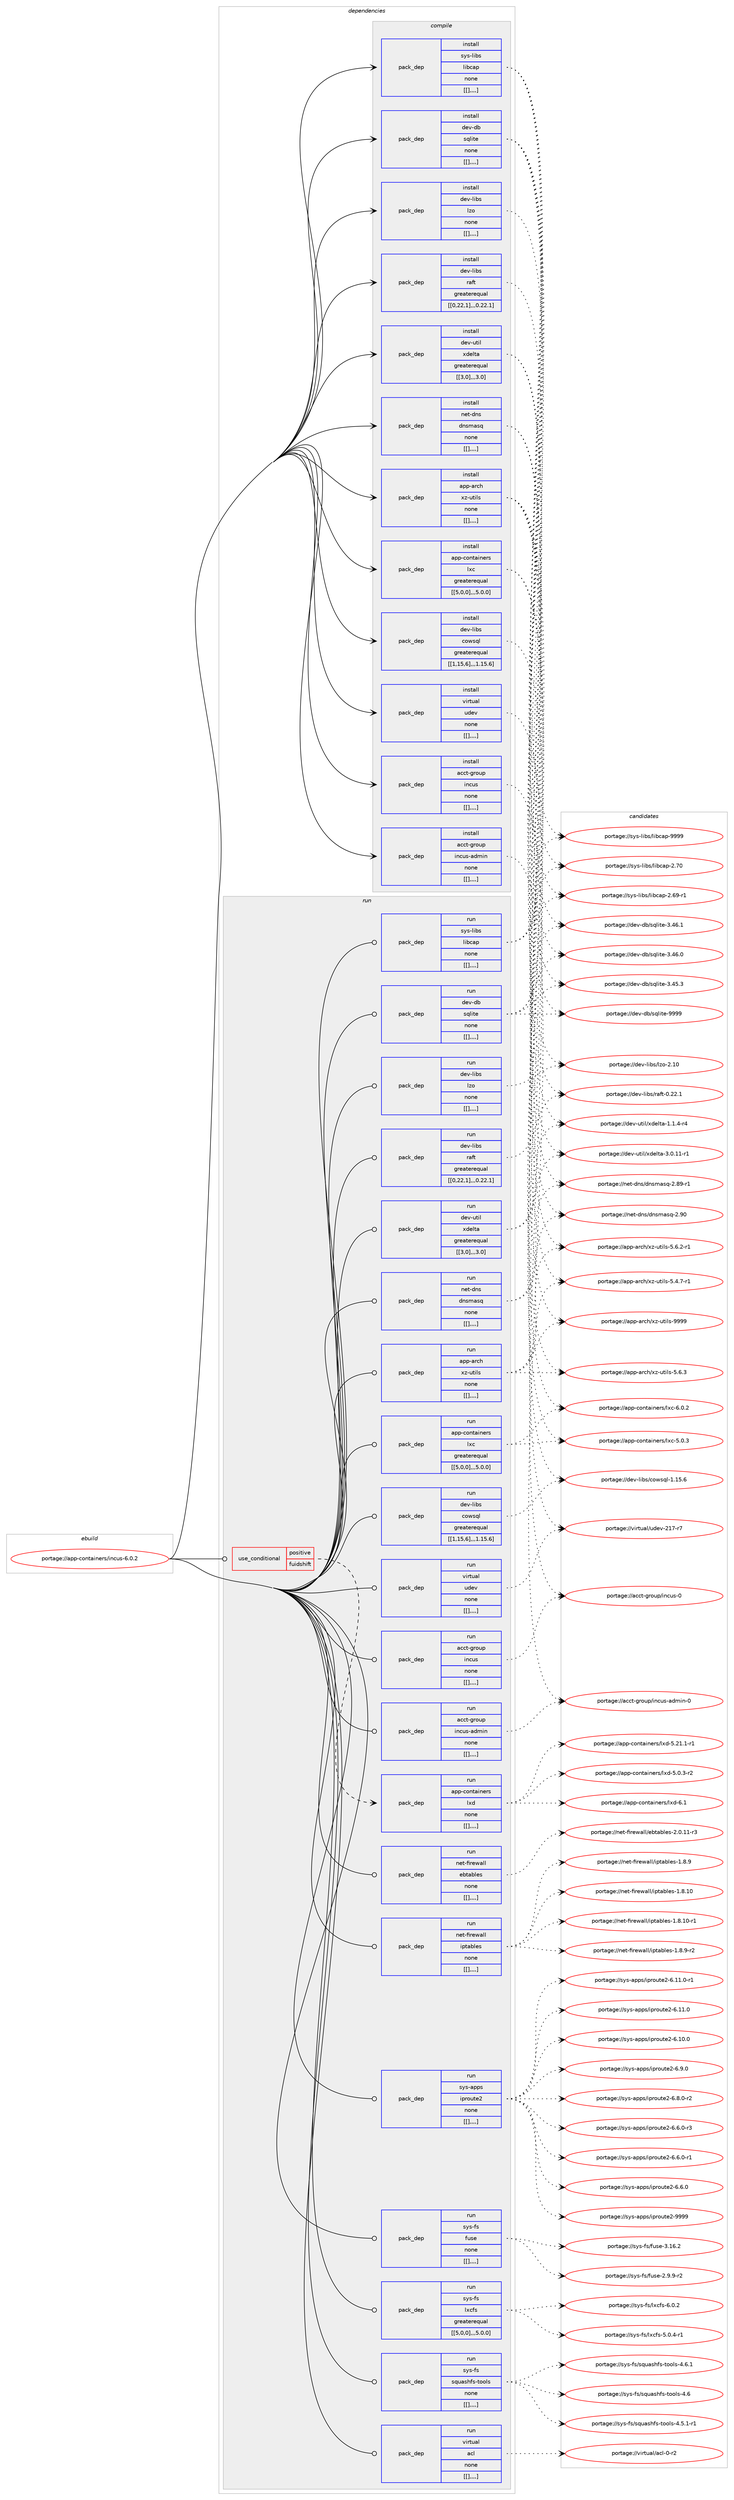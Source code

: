 digraph prolog {

# *************
# Graph options
# *************

newrank=true;
concentrate=true;
compound=true;
graph [rankdir=LR,fontname=Helvetica,fontsize=10,ranksep=1.5];#, ranksep=2.5, nodesep=0.2];
edge  [arrowhead=vee];
node  [fontname=Helvetica,fontsize=10];

# **********
# The ebuild
# **********

subgraph cluster_leftcol {
color=gray;
label=<<i>ebuild</i>>;
id [label="portage://app-containers/incus-6.0.2", color=red, width=4, href="../app-containers/incus-6.0.2.svg"];
}

# ****************
# The dependencies
# ****************

subgraph cluster_midcol {
color=gray;
label=<<i>dependencies</i>>;
subgraph cluster_compile {
fillcolor="#eeeeee";
style=filled;
label=<<i>compile</i>>;
subgraph pack8406 {
dependency11808 [label=<<TABLE BORDER="0" CELLBORDER="1" CELLSPACING="0" CELLPADDING="4" WIDTH="220"><TR><TD ROWSPAN="6" CELLPADDING="30">pack_dep</TD></TR><TR><TD WIDTH="110">install</TD></TR><TR><TD>acct-group</TD></TR><TR><TD>incus</TD></TR><TR><TD>none</TD></TR><TR><TD>[[],,,,]</TD></TR></TABLE>>, shape=none, color=blue];
}
id:e -> dependency11808:w [weight=20,style="solid",arrowhead="vee"];
subgraph pack8440 {
dependency11823 [label=<<TABLE BORDER="0" CELLBORDER="1" CELLSPACING="0" CELLPADDING="4" WIDTH="220"><TR><TD ROWSPAN="6" CELLPADDING="30">pack_dep</TD></TR><TR><TD WIDTH="110">install</TD></TR><TR><TD>acct-group</TD></TR><TR><TD>incus-admin</TD></TR><TR><TD>none</TD></TR><TR><TD>[[],,,,]</TD></TR></TABLE>>, shape=none, color=blue];
}
id:e -> dependency11823:w [weight=20,style="solid",arrowhead="vee"];
subgraph pack8454 {
dependency11870 [label=<<TABLE BORDER="0" CELLBORDER="1" CELLSPACING="0" CELLPADDING="4" WIDTH="220"><TR><TD ROWSPAN="6" CELLPADDING="30">pack_dep</TD></TR><TR><TD WIDTH="110">install</TD></TR><TR><TD>app-arch</TD></TR><TR><TD>xz-utils</TD></TR><TR><TD>none</TD></TR><TR><TD>[[],,,,]</TD></TR></TABLE>>, shape=none, color=blue];
}
id:e -> dependency11870:w [weight=20,style="solid",arrowhead="vee"];
subgraph pack8509 {
dependency11909 [label=<<TABLE BORDER="0" CELLBORDER="1" CELLSPACING="0" CELLPADDING="4" WIDTH="220"><TR><TD ROWSPAN="6" CELLPADDING="30">pack_dep</TD></TR><TR><TD WIDTH="110">install</TD></TR><TR><TD>app-containers</TD></TR><TR><TD>lxc</TD></TR><TR><TD>greaterequal</TD></TR><TR><TD>[[5,0,0],,,5.0.0]</TD></TR></TABLE>>, shape=none, color=blue];
}
id:e -> dependency11909:w [weight=20,style="solid",arrowhead="vee"];
subgraph pack8519 {
dependency11944 [label=<<TABLE BORDER="0" CELLBORDER="1" CELLSPACING="0" CELLPADDING="4" WIDTH="220"><TR><TD ROWSPAN="6" CELLPADDING="30">pack_dep</TD></TR><TR><TD WIDTH="110">install</TD></TR><TR><TD>dev-db</TD></TR><TR><TD>sqlite</TD></TR><TR><TD>none</TD></TR><TR><TD>[[],,,,]</TD></TR></TABLE>>, shape=none, color=blue];
}
id:e -> dependency11944:w [weight=20,style="solid",arrowhead="vee"];
subgraph pack8536 {
dependency11982 [label=<<TABLE BORDER="0" CELLBORDER="1" CELLSPACING="0" CELLPADDING="4" WIDTH="220"><TR><TD ROWSPAN="6" CELLPADDING="30">pack_dep</TD></TR><TR><TD WIDTH="110">install</TD></TR><TR><TD>dev-libs</TD></TR><TR><TD>cowsql</TD></TR><TR><TD>greaterequal</TD></TR><TR><TD>[[1,15,6],,,1.15.6]</TD></TR></TABLE>>, shape=none, color=blue];
}
id:e -> dependency11982:w [weight=20,style="solid",arrowhead="vee"];
subgraph pack8565 {
dependency11988 [label=<<TABLE BORDER="0" CELLBORDER="1" CELLSPACING="0" CELLPADDING="4" WIDTH="220"><TR><TD ROWSPAN="6" CELLPADDING="30">pack_dep</TD></TR><TR><TD WIDTH="110">install</TD></TR><TR><TD>dev-libs</TD></TR><TR><TD>lzo</TD></TR><TR><TD>none</TD></TR><TR><TD>[[],,,,]</TD></TR></TABLE>>, shape=none, color=blue];
}
id:e -> dependency11988:w [weight=20,style="solid",arrowhead="vee"];
subgraph pack8566 {
dependency12004 [label=<<TABLE BORDER="0" CELLBORDER="1" CELLSPACING="0" CELLPADDING="4" WIDTH="220"><TR><TD ROWSPAN="6" CELLPADDING="30">pack_dep</TD></TR><TR><TD WIDTH="110">install</TD></TR><TR><TD>dev-libs</TD></TR><TR><TD>raft</TD></TR><TR><TD>greaterequal</TD></TR><TR><TD>[[0,22,1],,,0.22.1]</TD></TR></TABLE>>, shape=none, color=blue];
}
id:e -> dependency12004:w [weight=20,style="solid",arrowhead="vee"];
subgraph pack8578 {
dependency12010 [label=<<TABLE BORDER="0" CELLBORDER="1" CELLSPACING="0" CELLPADDING="4" WIDTH="220"><TR><TD ROWSPAN="6" CELLPADDING="30">pack_dep</TD></TR><TR><TD WIDTH="110">install</TD></TR><TR><TD>dev-util</TD></TR><TR><TD>xdelta</TD></TR><TR><TD>greaterequal</TD></TR><TR><TD>[[3,0],,,3.0]</TD></TR></TABLE>>, shape=none, color=blue];
}
id:e -> dependency12010:w [weight=20,style="solid",arrowhead="vee"];
subgraph pack8593 {
dependency12058 [label=<<TABLE BORDER="0" CELLBORDER="1" CELLSPACING="0" CELLPADDING="4" WIDTH="220"><TR><TD ROWSPAN="6" CELLPADDING="30">pack_dep</TD></TR><TR><TD WIDTH="110">install</TD></TR><TR><TD>net-dns</TD></TR><TR><TD>dnsmasq</TD></TR><TR><TD>none</TD></TR><TR><TD>[[],,,,]</TD></TR></TABLE>>, shape=none, color=blue];
}
id:e -> dependency12058:w [weight=20,style="solid",arrowhead="vee"];
subgraph pack8650 {
dependency12115 [label=<<TABLE BORDER="0" CELLBORDER="1" CELLSPACING="0" CELLPADDING="4" WIDTH="220"><TR><TD ROWSPAN="6" CELLPADDING="30">pack_dep</TD></TR><TR><TD WIDTH="110">install</TD></TR><TR><TD>sys-libs</TD></TR><TR><TD>libcap</TD></TR><TR><TD>none</TD></TR><TR><TD>[[],,,,]</TD></TR></TABLE>>, shape=none, color=blue];
}
id:e -> dependency12115:w [weight=20,style="solid",arrowhead="vee"];
subgraph pack8680 {
dependency12151 [label=<<TABLE BORDER="0" CELLBORDER="1" CELLSPACING="0" CELLPADDING="4" WIDTH="220"><TR><TD ROWSPAN="6" CELLPADDING="30">pack_dep</TD></TR><TR><TD WIDTH="110">install</TD></TR><TR><TD>virtual</TD></TR><TR><TD>udev</TD></TR><TR><TD>none</TD></TR><TR><TD>[[],,,,]</TD></TR></TABLE>>, shape=none, color=blue];
}
id:e -> dependency12151:w [weight=20,style="solid",arrowhead="vee"];
}
subgraph cluster_compileandrun {
fillcolor="#eeeeee";
style=filled;
label=<<i>compile and run</i>>;
}
subgraph cluster_run {
fillcolor="#eeeeee";
style=filled;
label=<<i>run</i>>;
subgraph cond3438 {
dependency12195 [label=<<TABLE BORDER="0" CELLBORDER="1" CELLSPACING="0" CELLPADDING="4"><TR><TD ROWSPAN="3" CELLPADDING="10">use_conditional</TD></TR><TR><TD>positive</TD></TR><TR><TD>fuidshift</TD></TR></TABLE>>, shape=none, color=red];
subgraph pack8740 {
dependency12232 [label=<<TABLE BORDER="0" CELLBORDER="1" CELLSPACING="0" CELLPADDING="4" WIDTH="220"><TR><TD ROWSPAN="6" CELLPADDING="30">pack_dep</TD></TR><TR><TD WIDTH="110">run</TD></TR><TR><TD>app-containers</TD></TR><TR><TD>lxd</TD></TR><TR><TD>none</TD></TR><TR><TD>[[],,,,]</TD></TR></TABLE>>, shape=none, color=blue];
}
dependency12195:e -> dependency12232:w [weight=20,style="dashed",arrowhead="vee"];
}
id:e -> dependency12195:w [weight=20,style="solid",arrowhead="odot"];
subgraph pack8744 {
dependency12237 [label=<<TABLE BORDER="0" CELLBORDER="1" CELLSPACING="0" CELLPADDING="4" WIDTH="220"><TR><TD ROWSPAN="6" CELLPADDING="30">pack_dep</TD></TR><TR><TD WIDTH="110">run</TD></TR><TR><TD>acct-group</TD></TR><TR><TD>incus</TD></TR><TR><TD>none</TD></TR><TR><TD>[[],,,,]</TD></TR></TABLE>>, shape=none, color=blue];
}
id:e -> dependency12237:w [weight=20,style="solid",arrowhead="odot"];
subgraph pack8747 {
dependency12241 [label=<<TABLE BORDER="0" CELLBORDER="1" CELLSPACING="0" CELLPADDING="4" WIDTH="220"><TR><TD ROWSPAN="6" CELLPADDING="30">pack_dep</TD></TR><TR><TD WIDTH="110">run</TD></TR><TR><TD>acct-group</TD></TR><TR><TD>incus-admin</TD></TR><TR><TD>none</TD></TR><TR><TD>[[],,,,]</TD></TR></TABLE>>, shape=none, color=blue];
}
id:e -> dependency12241:w [weight=20,style="solid",arrowhead="odot"];
subgraph pack8748 {
dependency12257 [label=<<TABLE BORDER="0" CELLBORDER="1" CELLSPACING="0" CELLPADDING="4" WIDTH="220"><TR><TD ROWSPAN="6" CELLPADDING="30">pack_dep</TD></TR><TR><TD WIDTH="110">run</TD></TR><TR><TD>app-arch</TD></TR><TR><TD>xz-utils</TD></TR><TR><TD>none</TD></TR><TR><TD>[[],,,,]</TD></TR></TABLE>>, shape=none, color=blue];
}
id:e -> dependency12257:w [weight=20,style="solid",arrowhead="odot"];
subgraph pack8765 {
dependency12349 [label=<<TABLE BORDER="0" CELLBORDER="1" CELLSPACING="0" CELLPADDING="4" WIDTH="220"><TR><TD ROWSPAN="6" CELLPADDING="30">pack_dep</TD></TR><TR><TD WIDTH="110">run</TD></TR><TR><TD>app-containers</TD></TR><TR><TD>lxc</TD></TR><TR><TD>greaterequal</TD></TR><TR><TD>[[5,0,0],,,5.0.0]</TD></TR></TABLE>>, shape=none, color=blue];
}
id:e -> dependency12349:w [weight=20,style="solid",arrowhead="odot"];
subgraph pack8828 {
dependency12369 [label=<<TABLE BORDER="0" CELLBORDER="1" CELLSPACING="0" CELLPADDING="4" WIDTH="220"><TR><TD ROWSPAN="6" CELLPADDING="30">pack_dep</TD></TR><TR><TD WIDTH="110">run</TD></TR><TR><TD>dev-db</TD></TR><TR><TD>sqlite</TD></TR><TR><TD>none</TD></TR><TR><TD>[[],,,,]</TD></TR></TABLE>>, shape=none, color=blue];
}
id:e -> dependency12369:w [weight=20,style="solid",arrowhead="odot"];
subgraph pack8842 {
dependency12412 [label=<<TABLE BORDER="0" CELLBORDER="1" CELLSPACING="0" CELLPADDING="4" WIDTH="220"><TR><TD ROWSPAN="6" CELLPADDING="30">pack_dep</TD></TR><TR><TD WIDTH="110">run</TD></TR><TR><TD>dev-libs</TD></TR><TR><TD>cowsql</TD></TR><TR><TD>greaterequal</TD></TR><TR><TD>[[1,15,6],,,1.15.6]</TD></TR></TABLE>>, shape=none, color=blue];
}
id:e -> dependency12412:w [weight=20,style="solid",arrowhead="odot"];
subgraph pack8905 {
dependency12470 [label=<<TABLE BORDER="0" CELLBORDER="1" CELLSPACING="0" CELLPADDING="4" WIDTH="220"><TR><TD ROWSPAN="6" CELLPADDING="30">pack_dep</TD></TR><TR><TD WIDTH="110">run</TD></TR><TR><TD>dev-libs</TD></TR><TR><TD>lzo</TD></TR><TR><TD>none</TD></TR><TR><TD>[[],,,,]</TD></TR></TABLE>>, shape=none, color=blue];
}
id:e -> dependency12470:w [weight=20,style="solid",arrowhead="odot"];
subgraph pack8929 {
dependency12483 [label=<<TABLE BORDER="0" CELLBORDER="1" CELLSPACING="0" CELLPADDING="4" WIDTH="220"><TR><TD ROWSPAN="6" CELLPADDING="30">pack_dep</TD></TR><TR><TD WIDTH="110">run</TD></TR><TR><TD>dev-libs</TD></TR><TR><TD>raft</TD></TR><TR><TD>greaterequal</TD></TR><TR><TD>[[0,22,1],,,0.22.1]</TD></TR></TABLE>>, shape=none, color=blue];
}
id:e -> dependency12483:w [weight=20,style="solid",arrowhead="odot"];
subgraph pack8944 {
dependency12488 [label=<<TABLE BORDER="0" CELLBORDER="1" CELLSPACING="0" CELLPADDING="4" WIDTH="220"><TR><TD ROWSPAN="6" CELLPADDING="30">pack_dep</TD></TR><TR><TD WIDTH="110">run</TD></TR><TR><TD>dev-util</TD></TR><TR><TD>xdelta</TD></TR><TR><TD>greaterequal</TD></TR><TR><TD>[[3,0],,,3.0]</TD></TR></TABLE>>, shape=none, color=blue];
}
id:e -> dependency12488:w [weight=20,style="solid",arrowhead="odot"];
subgraph pack8968 {
dependency12542 [label=<<TABLE BORDER="0" CELLBORDER="1" CELLSPACING="0" CELLPADDING="4" WIDTH="220"><TR><TD ROWSPAN="6" CELLPADDING="30">pack_dep</TD></TR><TR><TD WIDTH="110">run</TD></TR><TR><TD>net-dns</TD></TR><TR><TD>dnsmasq</TD></TR><TR><TD>none</TD></TR><TR><TD>[[],,,,]</TD></TR></TABLE>>, shape=none, color=blue];
}
id:e -> dependency12542:w [weight=20,style="solid",arrowhead="odot"];
subgraph pack8996 {
dependency12575 [label=<<TABLE BORDER="0" CELLBORDER="1" CELLSPACING="0" CELLPADDING="4" WIDTH="220"><TR><TD ROWSPAN="6" CELLPADDING="30">pack_dep</TD></TR><TR><TD WIDTH="110">run</TD></TR><TR><TD>net-firewall</TD></TR><TR><TD>ebtables</TD></TR><TR><TD>none</TD></TR><TR><TD>[[],,,,]</TD></TR></TABLE>>, shape=none, color=blue];
}
id:e -> dependency12575:w [weight=20,style="solid",arrowhead="odot"];
subgraph pack9022 {
dependency12628 [label=<<TABLE BORDER="0" CELLBORDER="1" CELLSPACING="0" CELLPADDING="4" WIDTH="220"><TR><TD ROWSPAN="6" CELLPADDING="30">pack_dep</TD></TR><TR><TD WIDTH="110">run</TD></TR><TR><TD>net-firewall</TD></TR><TR><TD>iptables</TD></TR><TR><TD>none</TD></TR><TR><TD>[[],,,,]</TD></TR></TABLE>>, shape=none, color=blue];
}
id:e -> dependency12628:w [weight=20,style="solid",arrowhead="odot"];
subgraph pack9048 {
dependency12659 [label=<<TABLE BORDER="0" CELLBORDER="1" CELLSPACING="0" CELLPADDING="4" WIDTH="220"><TR><TD ROWSPAN="6" CELLPADDING="30">pack_dep</TD></TR><TR><TD WIDTH="110">run</TD></TR><TR><TD>sys-apps</TD></TR><TR><TD>iproute2</TD></TR><TR><TD>none</TD></TR><TR><TD>[[],,,,]</TD></TR></TABLE>>, shape=none, color=blue];
}
id:e -> dependency12659:w [weight=20,style="solid",arrowhead="odot"];
subgraph pack9076 {
dependency12662 [label=<<TABLE BORDER="0" CELLBORDER="1" CELLSPACING="0" CELLPADDING="4" WIDTH="220"><TR><TD ROWSPAN="6" CELLPADDING="30">pack_dep</TD></TR><TR><TD WIDTH="110">run</TD></TR><TR><TD>sys-fs</TD></TR><TR><TD>fuse</TD></TR><TR><TD>none</TD></TR><TR><TD>[[],,,,]</TD></TR></TABLE>>, shape=none, color=blue];
}
id:e -> dependency12662:w [weight=20,style="solid",arrowhead="odot"];
subgraph pack9099 {
dependency12740 [label=<<TABLE BORDER="0" CELLBORDER="1" CELLSPACING="0" CELLPADDING="4" WIDTH="220"><TR><TD ROWSPAN="6" CELLPADDING="30">pack_dep</TD></TR><TR><TD WIDTH="110">run</TD></TR><TR><TD>sys-fs</TD></TR><TR><TD>lxcfs</TD></TR><TR><TD>greaterequal</TD></TR><TR><TD>[[5,0,0],,,5.0.0]</TD></TR></TABLE>>, shape=none, color=blue];
}
id:e -> dependency12740:w [weight=20,style="solid",arrowhead="odot"];
subgraph pack9134 {
dependency12755 [label=<<TABLE BORDER="0" CELLBORDER="1" CELLSPACING="0" CELLPADDING="4" WIDTH="220"><TR><TD ROWSPAN="6" CELLPADDING="30">pack_dep</TD></TR><TR><TD WIDTH="110">run</TD></TR><TR><TD>sys-fs</TD></TR><TR><TD>squashfs-tools</TD></TR><TR><TD>none</TD></TR><TR><TD>[[],,,,]</TD></TR></TABLE>>, shape=none, color=blue];
}
id:e -> dependency12755:w [weight=20,style="solid",arrowhead="odot"];
subgraph pack9144 {
dependency12813 [label=<<TABLE BORDER="0" CELLBORDER="1" CELLSPACING="0" CELLPADDING="4" WIDTH="220"><TR><TD ROWSPAN="6" CELLPADDING="30">pack_dep</TD></TR><TR><TD WIDTH="110">run</TD></TR><TR><TD>sys-libs</TD></TR><TR><TD>libcap</TD></TR><TR><TD>none</TD></TR><TR><TD>[[],,,,]</TD></TR></TABLE>>, shape=none, color=blue];
}
id:e -> dependency12813:w [weight=20,style="solid",arrowhead="odot"];
subgraph pack9187 {
dependency12817 [label=<<TABLE BORDER="0" CELLBORDER="1" CELLSPACING="0" CELLPADDING="4" WIDTH="220"><TR><TD ROWSPAN="6" CELLPADDING="30">pack_dep</TD></TR><TR><TD WIDTH="110">run</TD></TR><TR><TD>virtual</TD></TR><TR><TD>acl</TD></TR><TR><TD>none</TD></TR><TR><TD>[[],,,,]</TD></TR></TABLE>>, shape=none, color=blue];
}
id:e -> dependency12817:w [weight=20,style="solid",arrowhead="odot"];
subgraph pack9190 {
dependency12836 [label=<<TABLE BORDER="0" CELLBORDER="1" CELLSPACING="0" CELLPADDING="4" WIDTH="220"><TR><TD ROWSPAN="6" CELLPADDING="30">pack_dep</TD></TR><TR><TD WIDTH="110">run</TD></TR><TR><TD>virtual</TD></TR><TR><TD>udev</TD></TR><TR><TD>none</TD></TR><TR><TD>[[],,,,]</TD></TR></TABLE>>, shape=none, color=blue];
}
id:e -> dependency12836:w [weight=20,style="solid",arrowhead="odot"];
}
}

# **************
# The candidates
# **************

subgraph cluster_choices {
rank=same;
color=gray;
label=<<i>candidates</i>>;

subgraph choice8600 {
color=black;
nodesep=1;
choice9799991164510311411111711247105110991171154548 [label="portage://acct-group/incus-0", color=red, width=4,href="../acct-group/incus-0.svg"];
dependency11808:e -> choice9799991164510311411111711247105110991171154548:w [style=dotted,weight="100"];
}
subgraph choice8603 {
color=black;
nodesep=1;
choice97999911645103114111117112471051109911711545971001091051104548 [label="portage://acct-group/incus-admin-0", color=red, width=4,href="../acct-group/incus-admin-0.svg"];
dependency11823:e -> choice97999911645103114111117112471051109911711545971001091051104548:w [style=dotted,weight="100"];
}
subgraph choice8711 {
color=black;
nodesep=1;
choice9711211245971149910447120122451171161051081154557575757 [label="portage://app-arch/xz-utils-9999", color=red, width=4,href="../app-arch/xz-utils-9999.svg"];
choice971121124597114991044712012245117116105108115455346544651 [label="portage://app-arch/xz-utils-5.6.3", color=red, width=4,href="../app-arch/xz-utils-5.6.3.svg"];
choice9711211245971149910447120122451171161051081154553465446504511449 [label="portage://app-arch/xz-utils-5.6.2-r1", color=red, width=4,href="../app-arch/xz-utils-5.6.2-r1.svg"];
choice9711211245971149910447120122451171161051081154553465246554511449 [label="portage://app-arch/xz-utils-5.4.7-r1", color=red, width=4,href="../app-arch/xz-utils-5.4.7-r1.svg"];
dependency11870:e -> choice9711211245971149910447120122451171161051081154557575757:w [style=dotted,weight="100"];
dependency11870:e -> choice971121124597114991044712012245117116105108115455346544651:w [style=dotted,weight="100"];
dependency11870:e -> choice9711211245971149910447120122451171161051081154553465446504511449:w [style=dotted,weight="100"];
dependency11870:e -> choice9711211245971149910447120122451171161051081154553465246554511449:w [style=dotted,weight="100"];
}
subgraph choice8731 {
color=black;
nodesep=1;
choice971121124599111110116971051101011141154710812099455446484650 [label="portage://app-containers/lxc-6.0.2", color=red, width=4,href="../app-containers/lxc-6.0.2.svg"];
choice971121124599111110116971051101011141154710812099455346484651 [label="portage://app-containers/lxc-5.0.3", color=red, width=4,href="../app-containers/lxc-5.0.3.svg"];
dependency11909:e -> choice971121124599111110116971051101011141154710812099455446484650:w [style=dotted,weight="100"];
dependency11909:e -> choice971121124599111110116971051101011141154710812099455346484651:w [style=dotted,weight="100"];
}
subgraph choice8774 {
color=black;
nodesep=1;
choice1001011184510098471151131081051161014557575757 [label="portage://dev-db/sqlite-9999", color=red, width=4,href="../dev-db/sqlite-9999.svg"];
choice10010111845100984711511310810511610145514652544649 [label="portage://dev-db/sqlite-3.46.1", color=red, width=4,href="../dev-db/sqlite-3.46.1.svg"];
choice10010111845100984711511310810511610145514652544648 [label="portage://dev-db/sqlite-3.46.0", color=red, width=4,href="../dev-db/sqlite-3.46.0.svg"];
choice10010111845100984711511310810511610145514652534651 [label="portage://dev-db/sqlite-3.45.3", color=red, width=4,href="../dev-db/sqlite-3.45.3.svg"];
dependency11944:e -> choice1001011184510098471151131081051161014557575757:w [style=dotted,weight="100"];
dependency11944:e -> choice10010111845100984711511310810511610145514652544649:w [style=dotted,weight="100"];
dependency11944:e -> choice10010111845100984711511310810511610145514652544648:w [style=dotted,weight="100"];
dependency11944:e -> choice10010111845100984711511310810511610145514652534651:w [style=dotted,weight="100"];
}
subgraph choice8783 {
color=black;
nodesep=1;
choice1001011184510810598115479911111911511310845494649534654 [label="portage://dev-libs/cowsql-1.15.6", color=red, width=4,href="../dev-libs/cowsql-1.15.6.svg"];
dependency11982:e -> choice1001011184510810598115479911111911511310845494649534654:w [style=dotted,weight="100"];
}
subgraph choice8788 {
color=black;
nodesep=1;
choice1001011184510810598115471081221114550464948 [label="portage://dev-libs/lzo-2.10", color=red, width=4,href="../dev-libs/lzo-2.10.svg"];
dependency11988:e -> choice1001011184510810598115471081221114550464948:w [style=dotted,weight="100"];
}
subgraph choice8831 {
color=black;
nodesep=1;
choice1001011184510810598115471149710211645484650504649 [label="portage://dev-libs/raft-0.22.1", color=red, width=4,href="../dev-libs/raft-0.22.1.svg"];
dependency12004:e -> choice1001011184510810598115471149710211645484650504649:w [style=dotted,weight="100"];
}
subgraph choice8834 {
color=black;
nodesep=1;
choice100101118451171161051084712010010110811697455146484649494511449 [label="portage://dev-util/xdelta-3.0.11-r1", color=red, width=4,href="../dev-util/xdelta-3.0.11-r1.svg"];
choice1001011184511711610510847120100101108116974549464946524511452 [label="portage://dev-util/xdelta-1.1.4-r4", color=red, width=4,href="../dev-util/xdelta-1.1.4-r4.svg"];
dependency12010:e -> choice100101118451171161051084712010010110811697455146484649494511449:w [style=dotted,weight="100"];
dependency12010:e -> choice1001011184511711610510847120100101108116974549464946524511452:w [style=dotted,weight="100"];
}
subgraph choice8848 {
color=black;
nodesep=1;
choice1101011164510011011547100110115109971151134550465748 [label="portage://net-dns/dnsmasq-2.90", color=red, width=4,href="../net-dns/dnsmasq-2.90.svg"];
choice11010111645100110115471001101151099711511345504656574511449 [label="portage://net-dns/dnsmasq-2.89-r1", color=red, width=4,href="../net-dns/dnsmasq-2.89-r1.svg"];
dependency12058:e -> choice1101011164510011011547100110115109971151134550465748:w [style=dotted,weight="100"];
dependency12058:e -> choice11010111645100110115471001101151099711511345504656574511449:w [style=dotted,weight="100"];
}
subgraph choice8854 {
color=black;
nodesep=1;
choice1151211154510810598115471081059899971124557575757 [label="portage://sys-libs/libcap-9999", color=red, width=4,href="../sys-libs/libcap-9999.svg"];
choice1151211154510810598115471081059899971124550465548 [label="portage://sys-libs/libcap-2.70", color=red, width=4,href="../sys-libs/libcap-2.70.svg"];
choice11512111545108105981154710810598999711245504654574511449 [label="portage://sys-libs/libcap-2.69-r1", color=red, width=4,href="../sys-libs/libcap-2.69-r1.svg"];
dependency12115:e -> choice1151211154510810598115471081059899971124557575757:w [style=dotted,weight="100"];
dependency12115:e -> choice1151211154510810598115471081059899971124550465548:w [style=dotted,weight="100"];
dependency12115:e -> choice11512111545108105981154710810598999711245504654574511449:w [style=dotted,weight="100"];
}
subgraph choice8868 {
color=black;
nodesep=1;
choice1181051141161179710847117100101118455049554511455 [label="portage://virtual/udev-217-r7", color=red, width=4,href="../virtual/udev-217-r7.svg"];
dependency12151:e -> choice1181051141161179710847117100101118455049554511455:w [style=dotted,weight="100"];
}
subgraph choice8888 {
color=black;
nodesep=1;
choice971121124599111110116971051101011141154710812010045544649 [label="portage://app-containers/lxd-6.1", color=red, width=4,href="../app-containers/lxd-6.1.svg"];
choice9711211245991111101169710511010111411547108120100455346504946494511449 [label="portage://app-containers/lxd-5.21.1-r1", color=red, width=4,href="../app-containers/lxd-5.21.1-r1.svg"];
choice97112112459911111011697105110101114115471081201004553464846514511450 [label="portage://app-containers/lxd-5.0.3-r2", color=red, width=4,href="../app-containers/lxd-5.0.3-r2.svg"];
dependency12232:e -> choice971121124599111110116971051101011141154710812010045544649:w [style=dotted,weight="100"];
dependency12232:e -> choice9711211245991111101169710511010111411547108120100455346504946494511449:w [style=dotted,weight="100"];
dependency12232:e -> choice97112112459911111011697105110101114115471081201004553464846514511450:w [style=dotted,weight="100"];
}
subgraph choice8972 {
color=black;
nodesep=1;
choice9799991164510311411111711247105110991171154548 [label="portage://acct-group/incus-0", color=red, width=4,href="../acct-group/incus-0.svg"];
dependency12237:e -> choice9799991164510311411111711247105110991171154548:w [style=dotted,weight="100"];
}
subgraph choice8984 {
color=black;
nodesep=1;
choice97999911645103114111117112471051109911711545971001091051104548 [label="portage://acct-group/incus-admin-0", color=red, width=4,href="../acct-group/incus-admin-0.svg"];
dependency12241:e -> choice97999911645103114111117112471051109911711545971001091051104548:w [style=dotted,weight="100"];
}
subgraph choice8986 {
color=black;
nodesep=1;
choice9711211245971149910447120122451171161051081154557575757 [label="portage://app-arch/xz-utils-9999", color=red, width=4,href="../app-arch/xz-utils-9999.svg"];
choice971121124597114991044712012245117116105108115455346544651 [label="portage://app-arch/xz-utils-5.6.3", color=red, width=4,href="../app-arch/xz-utils-5.6.3.svg"];
choice9711211245971149910447120122451171161051081154553465446504511449 [label="portage://app-arch/xz-utils-5.6.2-r1", color=red, width=4,href="../app-arch/xz-utils-5.6.2-r1.svg"];
choice9711211245971149910447120122451171161051081154553465246554511449 [label="portage://app-arch/xz-utils-5.4.7-r1", color=red, width=4,href="../app-arch/xz-utils-5.4.7-r1.svg"];
dependency12257:e -> choice9711211245971149910447120122451171161051081154557575757:w [style=dotted,weight="100"];
dependency12257:e -> choice971121124597114991044712012245117116105108115455346544651:w [style=dotted,weight="100"];
dependency12257:e -> choice9711211245971149910447120122451171161051081154553465446504511449:w [style=dotted,weight="100"];
dependency12257:e -> choice9711211245971149910447120122451171161051081154553465246554511449:w [style=dotted,weight="100"];
}
subgraph choice8993 {
color=black;
nodesep=1;
choice971121124599111110116971051101011141154710812099455446484650 [label="portage://app-containers/lxc-6.0.2", color=red, width=4,href="../app-containers/lxc-6.0.2.svg"];
choice971121124599111110116971051101011141154710812099455346484651 [label="portage://app-containers/lxc-5.0.3", color=red, width=4,href="../app-containers/lxc-5.0.3.svg"];
dependency12349:e -> choice971121124599111110116971051101011141154710812099455446484650:w [style=dotted,weight="100"];
dependency12349:e -> choice971121124599111110116971051101011141154710812099455346484651:w [style=dotted,weight="100"];
}
subgraph choice9017 {
color=black;
nodesep=1;
choice1001011184510098471151131081051161014557575757 [label="portage://dev-db/sqlite-9999", color=red, width=4,href="../dev-db/sqlite-9999.svg"];
choice10010111845100984711511310810511610145514652544649 [label="portage://dev-db/sqlite-3.46.1", color=red, width=4,href="../dev-db/sqlite-3.46.1.svg"];
choice10010111845100984711511310810511610145514652544648 [label="portage://dev-db/sqlite-3.46.0", color=red, width=4,href="../dev-db/sqlite-3.46.0.svg"];
choice10010111845100984711511310810511610145514652534651 [label="portage://dev-db/sqlite-3.45.3", color=red, width=4,href="../dev-db/sqlite-3.45.3.svg"];
dependency12369:e -> choice1001011184510098471151131081051161014557575757:w [style=dotted,weight="100"];
dependency12369:e -> choice10010111845100984711511310810511610145514652544649:w [style=dotted,weight="100"];
dependency12369:e -> choice10010111845100984711511310810511610145514652544648:w [style=dotted,weight="100"];
dependency12369:e -> choice10010111845100984711511310810511610145514652534651:w [style=dotted,weight="100"];
}
subgraph choice9022 {
color=black;
nodesep=1;
choice1001011184510810598115479911111911511310845494649534654 [label="portage://dev-libs/cowsql-1.15.6", color=red, width=4,href="../dev-libs/cowsql-1.15.6.svg"];
dependency12412:e -> choice1001011184510810598115479911111911511310845494649534654:w [style=dotted,weight="100"];
}
subgraph choice9040 {
color=black;
nodesep=1;
choice1001011184510810598115471081221114550464948 [label="portage://dev-libs/lzo-2.10", color=red, width=4,href="../dev-libs/lzo-2.10.svg"];
dependency12470:e -> choice1001011184510810598115471081221114550464948:w [style=dotted,weight="100"];
}
subgraph choice9066 {
color=black;
nodesep=1;
choice1001011184510810598115471149710211645484650504649 [label="portage://dev-libs/raft-0.22.1", color=red, width=4,href="../dev-libs/raft-0.22.1.svg"];
dependency12483:e -> choice1001011184510810598115471149710211645484650504649:w [style=dotted,weight="100"];
}
subgraph choice9099 {
color=black;
nodesep=1;
choice100101118451171161051084712010010110811697455146484649494511449 [label="portage://dev-util/xdelta-3.0.11-r1", color=red, width=4,href="../dev-util/xdelta-3.0.11-r1.svg"];
choice1001011184511711610510847120100101108116974549464946524511452 [label="portage://dev-util/xdelta-1.1.4-r4", color=red, width=4,href="../dev-util/xdelta-1.1.4-r4.svg"];
dependency12488:e -> choice100101118451171161051084712010010110811697455146484649494511449:w [style=dotted,weight="100"];
dependency12488:e -> choice1001011184511711610510847120100101108116974549464946524511452:w [style=dotted,weight="100"];
}
subgraph choice9101 {
color=black;
nodesep=1;
choice1101011164510011011547100110115109971151134550465748 [label="portage://net-dns/dnsmasq-2.90", color=red, width=4,href="../net-dns/dnsmasq-2.90.svg"];
choice11010111645100110115471001101151099711511345504656574511449 [label="portage://net-dns/dnsmasq-2.89-r1", color=red, width=4,href="../net-dns/dnsmasq-2.89-r1.svg"];
dependency12542:e -> choice1101011164510011011547100110115109971151134550465748:w [style=dotted,weight="100"];
dependency12542:e -> choice11010111645100110115471001101151099711511345504656574511449:w [style=dotted,weight="100"];
}
subgraph choice9106 {
color=black;
nodesep=1;
choice110101116451021051141011199710810847101981169798108101115455046484649494511451 [label="portage://net-firewall/ebtables-2.0.11-r3", color=red, width=4,href="../net-firewall/ebtables-2.0.11-r3.svg"];
dependency12575:e -> choice110101116451021051141011199710810847101981169798108101115455046484649494511451:w [style=dotted,weight="100"];
}
subgraph choice9109 {
color=black;
nodesep=1;
choice1101011164510210511410111997108108471051121169798108101115454946564649484511449 [label="portage://net-firewall/iptables-1.8.10-r1", color=red, width=4,href="../net-firewall/iptables-1.8.10-r1.svg"];
choice110101116451021051141011199710810847105112116979810810111545494656464948 [label="portage://net-firewall/iptables-1.8.10", color=red, width=4,href="../net-firewall/iptables-1.8.10.svg"];
choice11010111645102105114101119971081084710511211697981081011154549465646574511450 [label="portage://net-firewall/iptables-1.8.9-r2", color=red, width=4,href="../net-firewall/iptables-1.8.9-r2.svg"];
choice1101011164510210511410111997108108471051121169798108101115454946564657 [label="portage://net-firewall/iptables-1.8.9", color=red, width=4,href="../net-firewall/iptables-1.8.9.svg"];
dependency12628:e -> choice1101011164510210511410111997108108471051121169798108101115454946564649484511449:w [style=dotted,weight="100"];
dependency12628:e -> choice110101116451021051141011199710810847105112116979810810111545494656464948:w [style=dotted,weight="100"];
dependency12628:e -> choice11010111645102105114101119971081084710511211697981081011154549465646574511450:w [style=dotted,weight="100"];
dependency12628:e -> choice1101011164510210511410111997108108471051121169798108101115454946564657:w [style=dotted,weight="100"];
}
subgraph choice9122 {
color=black;
nodesep=1;
choice115121115459711211211547105112114111117116101504557575757 [label="portage://sys-apps/iproute2-9999", color=red, width=4,href="../sys-apps/iproute2-9999.svg"];
choice11512111545971121121154710511211411111711610150455446494946484511449 [label="portage://sys-apps/iproute2-6.11.0-r1", color=red, width=4,href="../sys-apps/iproute2-6.11.0-r1.svg"];
choice1151211154597112112115471051121141111171161015045544649494648 [label="portage://sys-apps/iproute2-6.11.0", color=red, width=4,href="../sys-apps/iproute2-6.11.0.svg"];
choice1151211154597112112115471051121141111171161015045544649484648 [label="portage://sys-apps/iproute2-6.10.0", color=red, width=4,href="../sys-apps/iproute2-6.10.0.svg"];
choice11512111545971121121154710511211411111711610150455446574648 [label="portage://sys-apps/iproute2-6.9.0", color=red, width=4,href="../sys-apps/iproute2-6.9.0.svg"];
choice115121115459711211211547105112114111117116101504554465646484511450 [label="portage://sys-apps/iproute2-6.8.0-r2", color=red, width=4,href="../sys-apps/iproute2-6.8.0-r2.svg"];
choice115121115459711211211547105112114111117116101504554465446484511451 [label="portage://sys-apps/iproute2-6.6.0-r3", color=red, width=4,href="../sys-apps/iproute2-6.6.0-r3.svg"];
choice115121115459711211211547105112114111117116101504554465446484511449 [label="portage://sys-apps/iproute2-6.6.0-r1", color=red, width=4,href="../sys-apps/iproute2-6.6.0-r1.svg"];
choice11512111545971121121154710511211411111711610150455446544648 [label="portage://sys-apps/iproute2-6.6.0", color=red, width=4,href="../sys-apps/iproute2-6.6.0.svg"];
dependency12659:e -> choice115121115459711211211547105112114111117116101504557575757:w [style=dotted,weight="100"];
dependency12659:e -> choice11512111545971121121154710511211411111711610150455446494946484511449:w [style=dotted,weight="100"];
dependency12659:e -> choice1151211154597112112115471051121141111171161015045544649494648:w [style=dotted,weight="100"];
dependency12659:e -> choice1151211154597112112115471051121141111171161015045544649484648:w [style=dotted,weight="100"];
dependency12659:e -> choice11512111545971121121154710511211411111711610150455446574648:w [style=dotted,weight="100"];
dependency12659:e -> choice115121115459711211211547105112114111117116101504554465646484511450:w [style=dotted,weight="100"];
dependency12659:e -> choice115121115459711211211547105112114111117116101504554465446484511451:w [style=dotted,weight="100"];
dependency12659:e -> choice115121115459711211211547105112114111117116101504554465446484511449:w [style=dotted,weight="100"];
dependency12659:e -> choice11512111545971121121154710511211411111711610150455446544648:w [style=dotted,weight="100"];
}
subgraph choice9132 {
color=black;
nodesep=1;
choice115121115451021154710211711510145514649544650 [label="portage://sys-fs/fuse-3.16.2", color=red, width=4,href="../sys-fs/fuse-3.16.2.svg"];
choice11512111545102115471021171151014550465746574511450 [label="portage://sys-fs/fuse-2.9.9-r2", color=red, width=4,href="../sys-fs/fuse-2.9.9-r2.svg"];
dependency12662:e -> choice115121115451021154710211711510145514649544650:w [style=dotted,weight="100"];
dependency12662:e -> choice11512111545102115471021171151014550465746574511450:w [style=dotted,weight="100"];
}
subgraph choice9159 {
color=black;
nodesep=1;
choice115121115451021154710812099102115455446484650 [label="portage://sys-fs/lxcfs-6.0.2", color=red, width=4,href="../sys-fs/lxcfs-6.0.2.svg"];
choice1151211154510211547108120991021154553464846524511449 [label="portage://sys-fs/lxcfs-5.0.4-r1", color=red, width=4,href="../sys-fs/lxcfs-5.0.4-r1.svg"];
dependency12740:e -> choice115121115451021154710812099102115455446484650:w [style=dotted,weight="100"];
dependency12740:e -> choice1151211154510211547108120991021154553464846524511449:w [style=dotted,weight="100"];
}
subgraph choice9166 {
color=black;
nodesep=1;
choice11512111545102115471151131179711510410211545116111111108115455246544649 [label="portage://sys-fs/squashfs-tools-4.6.1", color=red, width=4,href="../sys-fs/squashfs-tools-4.6.1.svg"];
choice1151211154510211547115113117971151041021154511611111110811545524654 [label="portage://sys-fs/squashfs-tools-4.6", color=red, width=4,href="../sys-fs/squashfs-tools-4.6.svg"];
choice115121115451021154711511311797115104102115451161111111081154552465346494511449 [label="portage://sys-fs/squashfs-tools-4.5.1-r1", color=red, width=4,href="../sys-fs/squashfs-tools-4.5.1-r1.svg"];
dependency12755:e -> choice11512111545102115471151131179711510410211545116111111108115455246544649:w [style=dotted,weight="100"];
dependency12755:e -> choice1151211154510211547115113117971151041021154511611111110811545524654:w [style=dotted,weight="100"];
dependency12755:e -> choice115121115451021154711511311797115104102115451161111111081154552465346494511449:w [style=dotted,weight="100"];
}
subgraph choice9170 {
color=black;
nodesep=1;
choice1151211154510810598115471081059899971124557575757 [label="portage://sys-libs/libcap-9999", color=red, width=4,href="../sys-libs/libcap-9999.svg"];
choice1151211154510810598115471081059899971124550465548 [label="portage://sys-libs/libcap-2.70", color=red, width=4,href="../sys-libs/libcap-2.70.svg"];
choice11512111545108105981154710810598999711245504654574511449 [label="portage://sys-libs/libcap-2.69-r1", color=red, width=4,href="../sys-libs/libcap-2.69-r1.svg"];
dependency12813:e -> choice1151211154510810598115471081059899971124557575757:w [style=dotted,weight="100"];
dependency12813:e -> choice1151211154510810598115471081059899971124550465548:w [style=dotted,weight="100"];
dependency12813:e -> choice11512111545108105981154710810598999711245504654574511449:w [style=dotted,weight="100"];
}
subgraph choice9243 {
color=black;
nodesep=1;
choice1181051141161179710847979910845484511450 [label="portage://virtual/acl-0-r2", color=red, width=4,href="../virtual/acl-0-r2.svg"];
dependency12817:e -> choice1181051141161179710847979910845484511450:w [style=dotted,weight="100"];
}
subgraph choice9259 {
color=black;
nodesep=1;
choice1181051141161179710847117100101118455049554511455 [label="portage://virtual/udev-217-r7", color=red, width=4,href="../virtual/udev-217-r7.svg"];
dependency12836:e -> choice1181051141161179710847117100101118455049554511455:w [style=dotted,weight="100"];
}
}

}
